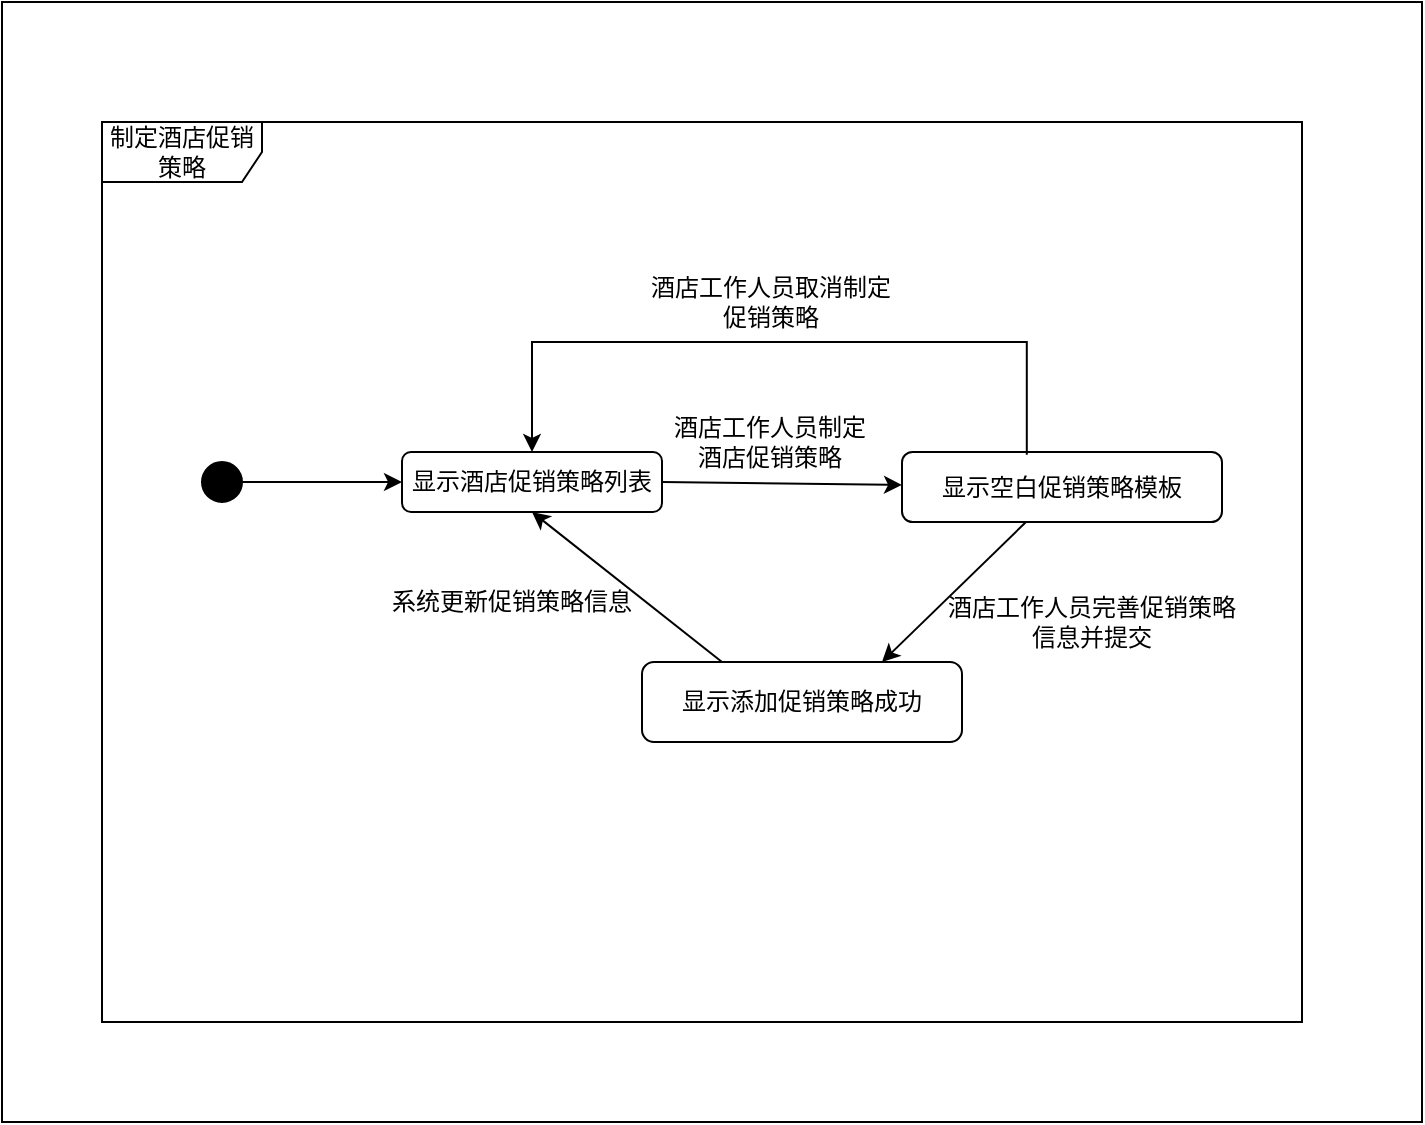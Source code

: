 <mxfile version="13.0.1" type="device"><diagram id="XmyENelYMt8AKMOP6o-S" name="Page-1"><mxGraphModel dx="1038" dy="579" grid="1" gridSize="10" guides="1" tooltips="1" connect="1" arrows="1" fold="1" page="1" pageScale="1" pageWidth="827" pageHeight="1169" math="0" shadow="0"><root><mxCell id="0"/><mxCell id="1" parent="0"/><mxCell id="Y-Z0l6p1yvPrJQ7TcgdN-1" value="" style="rounded=0;whiteSpace=wrap;html=1;" vertex="1" parent="1"><mxGeometry x="80" y="40" width="710" height="560" as="geometry"/></mxCell><mxCell id="Y-Z0l6p1yvPrJQ7TcgdN-2" value="制定酒店促销策略" style="shape=umlFrame;whiteSpace=wrap;html=1;width=80;height=30;" vertex="1" parent="1"><mxGeometry x="130" y="100" width="600" height="450" as="geometry"/></mxCell><mxCell id="Y-Z0l6p1yvPrJQ7TcgdN-3" value="" style="ellipse;whiteSpace=wrap;html=1;aspect=fixed;fillColor=#000000;" vertex="1" parent="1"><mxGeometry x="180" y="270" width="20" height="20" as="geometry"/></mxCell><mxCell id="Y-Z0l6p1yvPrJQ7TcgdN-4" value="显示酒店促销策略列表" style="rounded=1;whiteSpace=wrap;html=1;fillColor=#FFFFFF;" vertex="1" parent="1"><mxGeometry x="280" y="265" width="130" height="30" as="geometry"/></mxCell><mxCell id="Y-Z0l6p1yvPrJQ7TcgdN-5" value="" style="endArrow=classic;html=1;exitX=1;exitY=0.5;exitDx=0;exitDy=0;entryX=0;entryY=0.5;entryDx=0;entryDy=0;" edge="1" parent="1" source="Y-Z0l6p1yvPrJQ7TcgdN-3" target="Y-Z0l6p1yvPrJQ7TcgdN-4"><mxGeometry width="50" height="50" relative="1" as="geometry"><mxPoint x="390" y="390" as="sourcePoint"/><mxPoint x="440" y="340" as="targetPoint"/></mxGeometry></mxCell><mxCell id="Y-Z0l6p1yvPrJQ7TcgdN-9" value="" style="rounded=0;orthogonalLoop=1;jettySize=auto;html=1;entryX=0.75;entryY=0;entryDx=0;entryDy=0;" edge="1" parent="1" source="Y-Z0l6p1yvPrJQ7TcgdN-6" target="Y-Z0l6p1yvPrJQ7TcgdN-7"><mxGeometry relative="1" as="geometry"/></mxCell><mxCell id="Y-Z0l6p1yvPrJQ7TcgdN-6" value="显示空白促销策略模板" style="rounded=1;whiteSpace=wrap;html=1;fillColor=#FFFFFF;" vertex="1" parent="1"><mxGeometry x="530" y="265" width="160" height="35" as="geometry"/></mxCell><mxCell id="Y-Z0l6p1yvPrJQ7TcgdN-7" value="显示添加促销策略成功" style="rounded=1;whiteSpace=wrap;html=1;fillColor=#FFFFFF;" vertex="1" parent="1"><mxGeometry x="400" y="370" width="160" height="40" as="geometry"/></mxCell><mxCell id="Y-Z0l6p1yvPrJQ7TcgdN-10" value="" style="endArrow=classic;html=1;entryX=0.5;entryY=1;entryDx=0;entryDy=0;exitX=0.25;exitY=0;exitDx=0;exitDy=0;" edge="1" parent="1" source="Y-Z0l6p1yvPrJQ7TcgdN-7" target="Y-Z0l6p1yvPrJQ7TcgdN-4"><mxGeometry width="50" height="50" relative="1" as="geometry"><mxPoint x="390" y="390" as="sourcePoint"/><mxPoint x="440" y="340" as="targetPoint"/></mxGeometry></mxCell><mxCell id="Y-Z0l6p1yvPrJQ7TcgdN-11" value="" style="endArrow=none;startArrow=classic;html=1;edgeStyle=orthogonalEdgeStyle;entryX=0.39;entryY=0.04;entryDx=0;entryDy=0;exitX=0.5;exitY=0;exitDx=0;exitDy=0;rounded=0;entryPerimeter=0;startFill=1;endFill=0;" edge="1" parent="1" source="Y-Z0l6p1yvPrJQ7TcgdN-4" target="Y-Z0l6p1yvPrJQ7TcgdN-6"><mxGeometry width="50" height="50" relative="1" as="geometry"><mxPoint x="390" y="390" as="sourcePoint"/><mxPoint x="440" y="340" as="targetPoint"/><Array as="points"><mxPoint x="345" y="210"/><mxPoint x="592" y="210"/></Array></mxGeometry></mxCell><mxCell id="Y-Z0l6p1yvPrJQ7TcgdN-12" value="酒店工作人员完善促销策略信息并提交" style="text;html=1;strokeColor=none;fillColor=none;align=center;verticalAlign=middle;whiteSpace=wrap;rounded=0;" vertex="1" parent="1"><mxGeometry x="550" y="340" width="150" height="20" as="geometry"/></mxCell><mxCell id="Y-Z0l6p1yvPrJQ7TcgdN-13" value="" style="endArrow=classic;html=1;exitX=1;exitY=0.5;exitDx=0;exitDy=0;" edge="1" parent="1" source="Y-Z0l6p1yvPrJQ7TcgdN-4" target="Y-Z0l6p1yvPrJQ7TcgdN-6"><mxGeometry width="50" height="50" relative="1" as="geometry"><mxPoint x="390" y="390" as="sourcePoint"/><mxPoint x="440" y="340" as="targetPoint"/></mxGeometry></mxCell><mxCell id="Y-Z0l6p1yvPrJQ7TcgdN-14" value="系统更新促销策略信息" style="text;html=1;strokeColor=none;fillColor=none;align=center;verticalAlign=middle;whiteSpace=wrap;rounded=0;" vertex="1" parent="1"><mxGeometry x="270" y="330" width="130" height="20" as="geometry"/></mxCell><mxCell id="Y-Z0l6p1yvPrJQ7TcgdN-15" value="酒店工作人员制定酒店促销策略" style="text;html=1;strokeColor=none;fillColor=none;align=center;verticalAlign=middle;whiteSpace=wrap;rounded=0;" vertex="1" parent="1"><mxGeometry x="414" y="250" width="100" height="20" as="geometry"/></mxCell><mxCell id="Y-Z0l6p1yvPrJQ7TcgdN-16" value="酒店工作人员取消制定促销策略" style="text;html=1;strokeColor=none;fillColor=none;align=center;verticalAlign=middle;whiteSpace=wrap;rounded=0;" vertex="1" parent="1"><mxGeometry x="401.5" y="180" width="125" height="20" as="geometry"/></mxCell></root></mxGraphModel></diagram></mxfile>